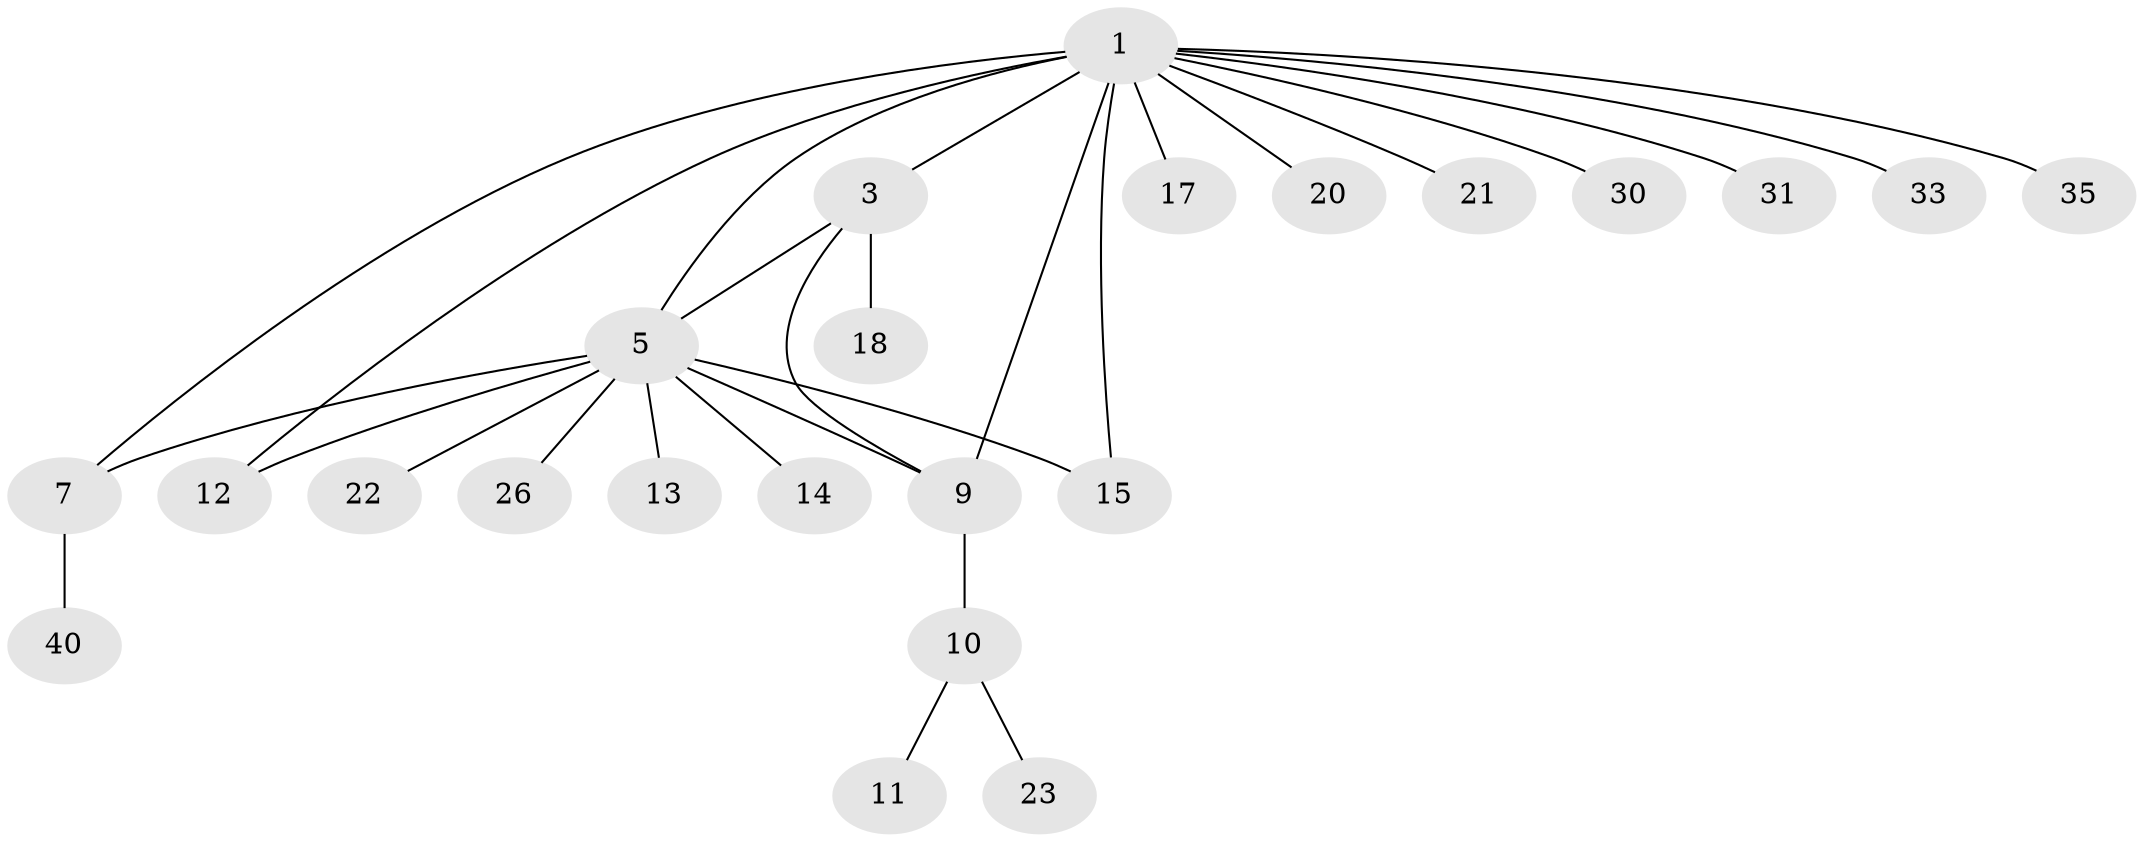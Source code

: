 // original degree distribution, {5: 0.0425531914893617, 6: 0.06382978723404255, 4: 0.06382978723404255, 9: 0.02127659574468085, 3: 0.0851063829787234, 11: 0.02127659574468085, 1: 0.6382978723404256, 2: 0.06382978723404255}
// Generated by graph-tools (version 1.1) at 2025/15/03/09/25 04:15:46]
// undirected, 23 vertices, 28 edges
graph export_dot {
graph [start="1"]
  node [color=gray90,style=filled];
  1 [super="+6+2+39"];
  3 [super="+4+24+29+44"];
  5 [super="+8+25+19+41"];
  7;
  9;
  10;
  11 [super="+36+16"];
  12 [super="+42+46"];
  13;
  14;
  15 [super="+28"];
  17;
  18 [super="+45+47+37"];
  20;
  21;
  22;
  23;
  26;
  30 [super="+34"];
  31;
  33;
  35;
  40;
  1 -- 7;
  1 -- 21;
  1 -- 33;
  1 -- 5;
  1 -- 15;
  1 -- 20;
  1 -- 30;
  1 -- 31;
  1 -- 17;
  1 -- 35;
  1 -- 9;
  1 -- 12;
  1 -- 3 [weight=2];
  3 -- 18;
  3 -- 5;
  3 -- 9;
  5 -- 9 [weight=2];
  5 -- 7;
  5 -- 12;
  5 -- 13;
  5 -- 14;
  5 -- 15;
  5 -- 26;
  5 -- 22;
  7 -- 40;
  9 -- 10;
  10 -- 11;
  10 -- 23;
}
